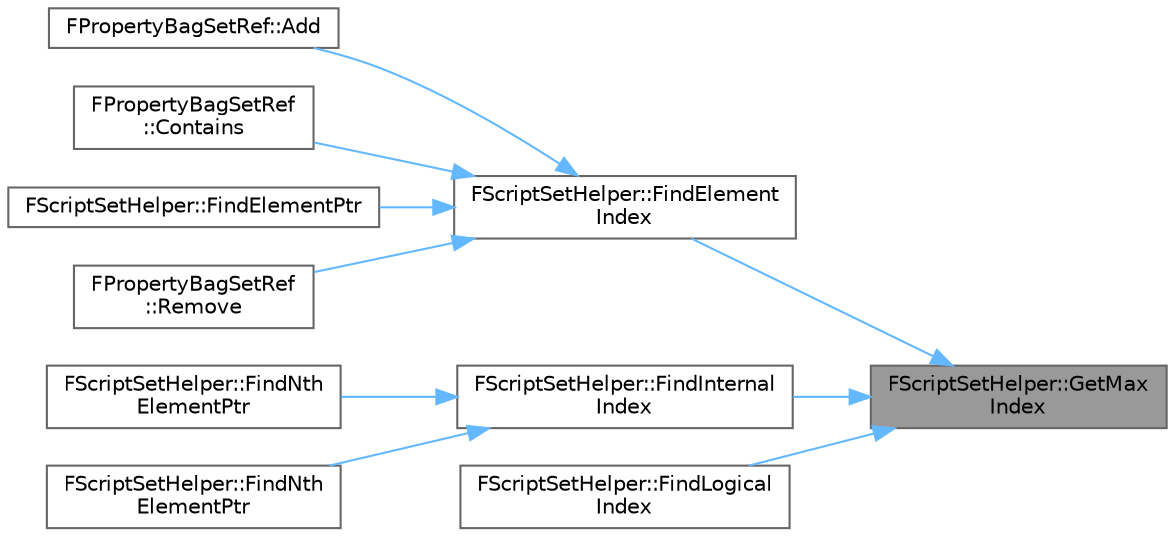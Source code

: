 digraph "FScriptSetHelper::GetMaxIndex"
{
 // INTERACTIVE_SVG=YES
 // LATEX_PDF_SIZE
  bgcolor="transparent";
  edge [fontname=Helvetica,fontsize=10,labelfontname=Helvetica,labelfontsize=10];
  node [fontname=Helvetica,fontsize=10,shape=box,height=0.2,width=0.4];
  rankdir="RL";
  Node1 [id="Node000001",label="FScriptSetHelper::GetMax\lIndex",height=0.2,width=0.4,color="gray40", fillcolor="grey60", style="filled", fontcolor="black",tooltip="Returns the (non-inclusive) maximum index of elements in the set."];
  Node1 -> Node2 [id="edge1_Node000001_Node000002",dir="back",color="steelblue1",style="solid",tooltip=" "];
  Node2 [id="Node000002",label="FScriptSetHelper::FindElement\lIndex",height=0.2,width=0.4,color="grey40", fillcolor="white", style="filled",URL="$df/d52/classFScriptSetHelper.html#a1e3895fb2474173955afe07c81136a25",tooltip="Finds the index of an element in a set."];
  Node2 -> Node3 [id="edge2_Node000002_Node000003",dir="back",color="steelblue1",style="solid",tooltip=" "];
  Node3 [id="Node000003",label="FPropertyBagSetRef::Add",height=0.2,width=0.4,color="grey40", fillcolor="white", style="filled",URL="$d7/d67/classFPropertyBagSetRef.html#acce7e6a4251e13ac4ad4a664081f5ae9",tooltip=" "];
  Node2 -> Node4 [id="edge3_Node000002_Node000004",dir="back",color="steelblue1",style="solid",tooltip=" "];
  Node4 [id="Node000004",label="FPropertyBagSetRef\l::Contains",height=0.2,width=0.4,color="grey40", fillcolor="white", style="filled",URL="$d7/d67/classFPropertyBagSetRef.html#af26c38fc03e6362d21bf60ccf6cfffe2",tooltip="Returns a bool specifying if the element was found or not."];
  Node2 -> Node5 [id="edge4_Node000002_Node000005",dir="back",color="steelblue1",style="solid",tooltip=" "];
  Node5 [id="Node000005",label="FScriptSetHelper::FindElementPtr",height=0.2,width=0.4,color="grey40", fillcolor="white", style="filled",URL="$df/d52/classFScriptSetHelper.html#a10bef9d78d9ca911bc1ca57233100925",tooltip="Finds the pair in a map which matches the key in another pair."];
  Node2 -> Node6 [id="edge5_Node000002_Node000006",dir="back",color="steelblue1",style="solid",tooltip=" "];
  Node6 [id="Node000006",label="FPropertyBagSetRef\l::Remove",height=0.2,width=0.4,color="grey40", fillcolor="white", style="filled",URL="$d7/d67/classFPropertyBagSetRef.html#a949bbc05b9e716884545e323ea1d168d",tooltip="Removes value from set if found."];
  Node1 -> Node7 [id="edge6_Node000001_Node000007",dir="back",color="steelblue1",style="solid",tooltip=" "];
  Node7 [id="Node000007",label="FScriptSetHelper::FindInternal\lIndex",height=0.2,width=0.4,color="grey40", fillcolor="white", style="filled",URL="$df/d52/classFScriptSetHelper.html#a60471080f4801233fe28e2b297455bf2",tooltip="Sets have gaps in their indices, so this function translates a logical index (ie."];
  Node7 -> Node8 [id="edge7_Node000007_Node000008",dir="back",color="steelblue1",style="solid",tooltip=" "];
  Node8 [id="Node000008",label="FScriptSetHelper::FindNth\lElementPtr",height=0.2,width=0.4,color="grey40", fillcolor="white", style="filled",URL="$df/d52/classFScriptSetHelper.html#a995203b0924b6eb2e406e4db78d0ae2f",tooltip="Returns a uint8 pointer to the the Nth valid element in the set (skipping invalid entries)."];
  Node7 -> Node9 [id="edge8_Node000007_Node000009",dir="back",color="steelblue1",style="solid",tooltip=" "];
  Node9 [id="Node000009",label="FScriptSetHelper::FindNth\lElementPtr",height=0.2,width=0.4,color="grey40", fillcolor="white", style="filled",URL="$df/d52/classFScriptSetHelper.html#afd021ac84dbf2b5e87360884615b7ca2",tooltip="Returns a uint8 pointer to the the Nth valid element in the set (skipping invalid entries)."];
  Node1 -> Node10 [id="edge9_Node000001_Node000010",dir="back",color="steelblue1",style="solid",tooltip=" "];
  Node10 [id="Node000010",label="FScriptSetHelper::FindLogical\lIndex",height=0.2,width=0.4,color="grey40", fillcolor="white", style="filled",URL="$df/d52/classFScriptSetHelper.html#aca258343d57ec965e95f03e433295b9a",tooltip="Sets have gaps in their indices, so this function translates a internal index to an logical index (ie..."];
}
